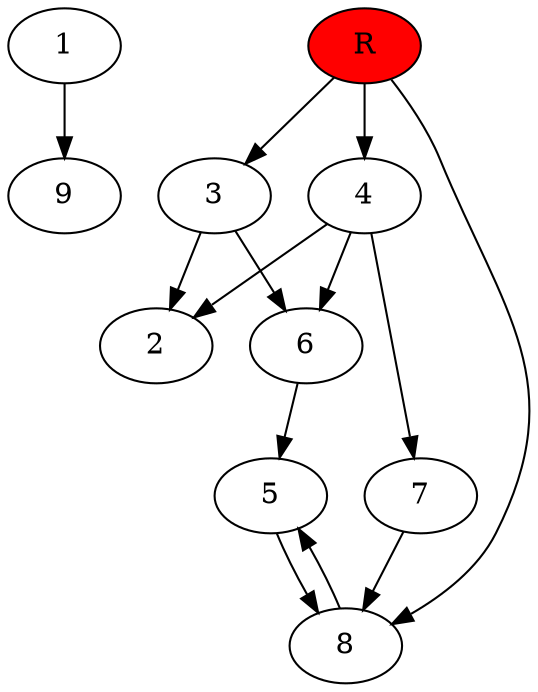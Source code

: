 digraph prb25327 {
	1
	2
	3
	4
	5
	6
	7
	8
	R [fillcolor="#ff0000" style=filled]
	1 -> 9
	3 -> 2
	3 -> 6
	4 -> 2
	4 -> 6
	4 -> 7
	5 -> 8
	6 -> 5
	7 -> 8
	8 -> 5
	R -> 3
	R -> 4
	R -> 8
}
